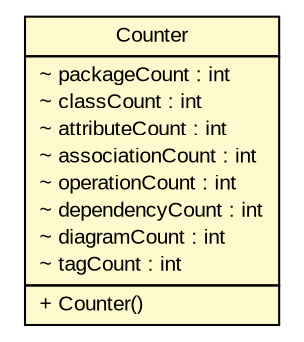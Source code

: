 #!/usr/local/bin/dot
#
# Class diagram 
# Generated by UMLGraph version R5_6_6-6-g3bdff0 (http://www.umlgraph.org/)
#

digraph G {
	edge [fontname="arial",fontsize=10,labelfontname="arial",labelfontsize=10];
	node [fontname="arial",fontsize=10,shape=plaintext];
	nodesep=0.25;
	ranksep=0.5;
	// org.tanjakostic.jcleancim.statistics.Counter
	c83715 [label=<<table title="org.tanjakostic.jcleancim.statistics.Counter" border="0" cellborder="1" cellspacing="0" cellpadding="2" port="p" bgcolor="lemonChiffon" href="./Counter.html">
		<tr><td><table border="0" cellspacing="0" cellpadding="1">
<tr><td align="center" balign="center"> Counter </td></tr>
		</table></td></tr>
		<tr><td><table border="0" cellspacing="0" cellpadding="1">
<tr><td align="left" balign="left"> ~ packageCount : int </td></tr>
<tr><td align="left" balign="left"> ~ classCount : int </td></tr>
<tr><td align="left" balign="left"> ~ attributeCount : int </td></tr>
<tr><td align="left" balign="left"> ~ associationCount : int </td></tr>
<tr><td align="left" balign="left"> ~ operationCount : int </td></tr>
<tr><td align="left" balign="left"> ~ dependencyCount : int </td></tr>
<tr><td align="left" balign="left"> ~ diagramCount : int </td></tr>
<tr><td align="left" balign="left"> ~ tagCount : int </td></tr>
		</table></td></tr>
		<tr><td><table border="0" cellspacing="0" cellpadding="1">
<tr><td align="left" balign="left"> + Counter() </td></tr>
		</table></td></tr>
		</table>>, URL="./Counter.html", fontname="arial", fontcolor="black", fontsize=10.0];
}

